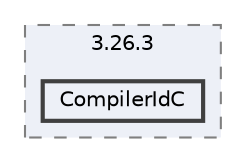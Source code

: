 digraph "/home/ssergiu/projects/cub3d/external/MLX42/build/CMakeFiles/3.26.3/CompilerIdC"
{
 // INTERACTIVE_SVG=YES
 // LATEX_PDF_SIZE
  bgcolor="transparent";
  edge [fontname=Helvetica,fontsize=10,labelfontname=Helvetica,labelfontsize=10];
  node [fontname=Helvetica,fontsize=10,shape=box,height=0.2,width=0.4];
  compound=true
  subgraph clusterdir_08b17686f0712d9c89b2ba5689419b6b {
    graph [ bgcolor="#edf0f7", pencolor="grey50", label="3.26.3", fontname=Helvetica,fontsize=10 style="filled,dashed", URL="dir_08b17686f0712d9c89b2ba5689419b6b.html",tooltip=""]
  dir_db2a61a570e5814d6c5399f06dc26eca [label="CompilerIdC", fillcolor="#edf0f7", color="grey25", style="filled,bold", URL="dir_db2a61a570e5814d6c5399f06dc26eca.html",tooltip=""];
  }
}
